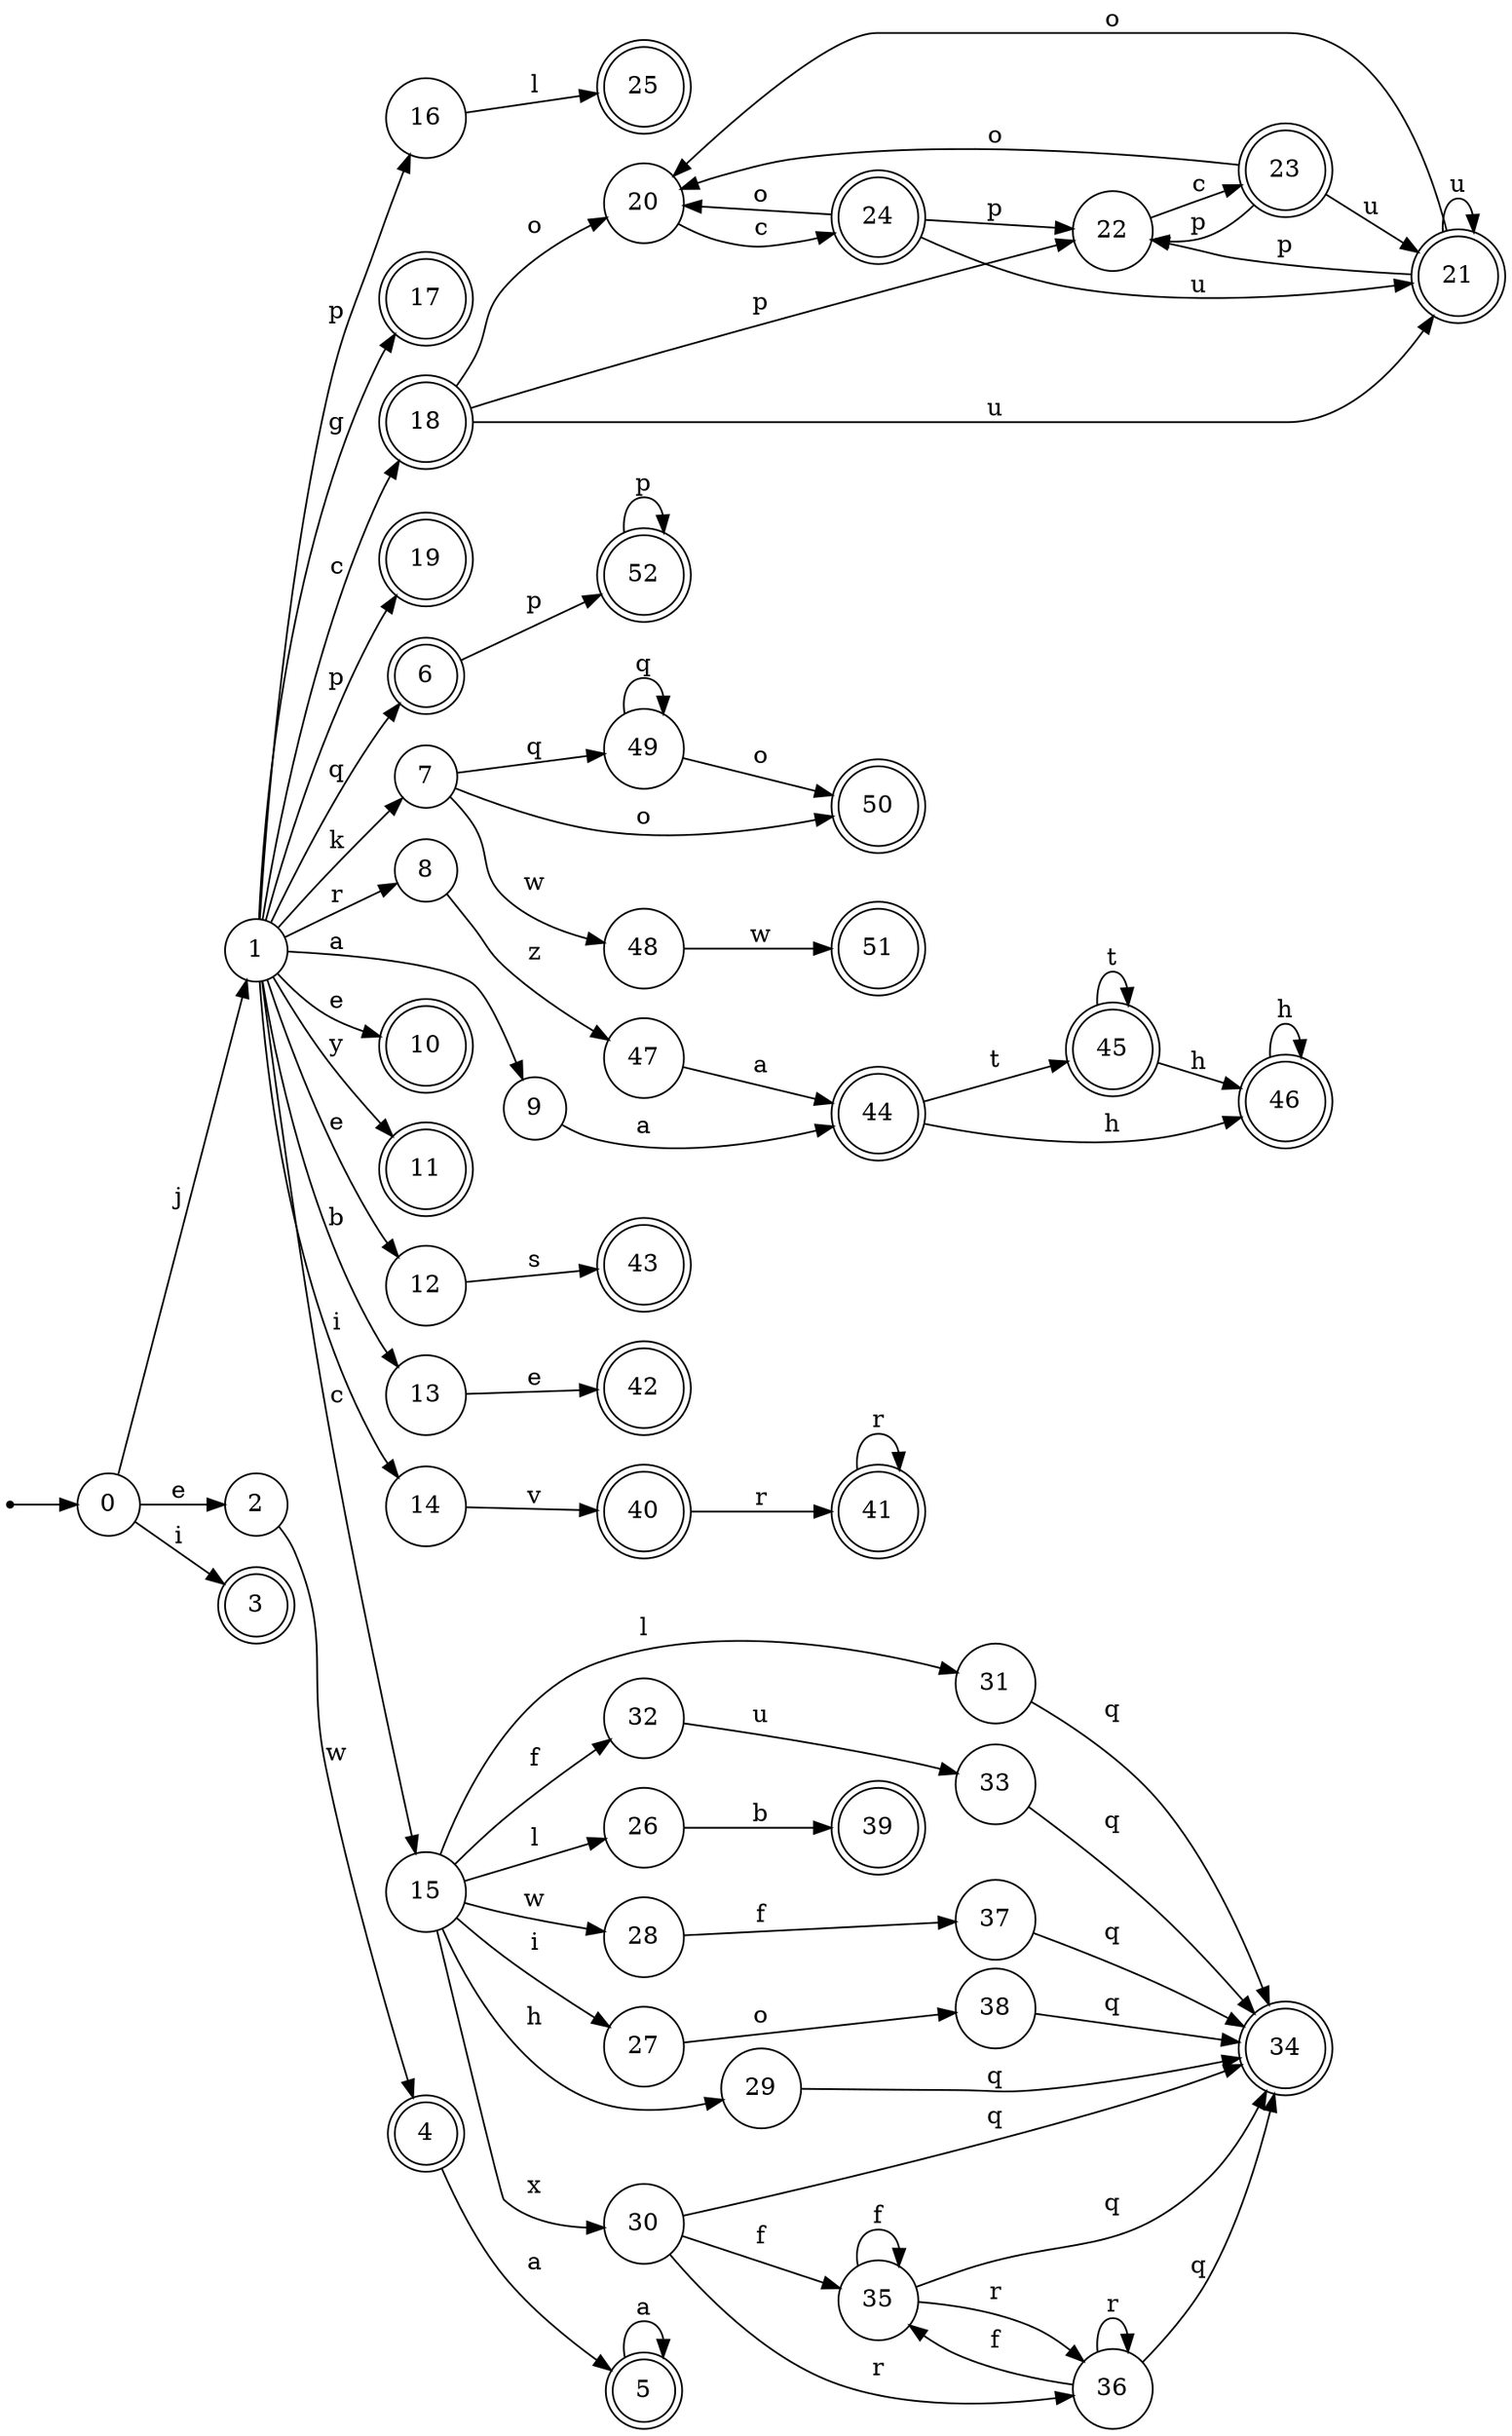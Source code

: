 digraph finite_state_machine {
rankdir=LR;
size="20,20";
node [shape = point]; "dummy0"
node [shape = circle]; "0";
"dummy0" -> "0";
node [shape = circle]; "1";
node [shape = circle]; "2";
node [shape = doublecircle]; "3";node [shape = doublecircle]; "4";node [shape = doublecircle]; "5";node [shape = doublecircle]; "6";node [shape = circle]; "7";
node [shape = circle]; "8";
node [shape = circle]; "9";
node [shape = doublecircle]; "10";node [shape = doublecircle]; "11";node [shape = circle]; "12";
node [shape = circle]; "13";
node [shape = circle]; "14";
node [shape = circle]; "15";
node [shape = circle]; "16";
node [shape = doublecircle]; "17";node [shape = doublecircle]; "18";node [shape = doublecircle]; "19";node [shape = circle]; "20";
node [shape = doublecircle]; "21";node [shape = circle]; "22";
node [shape = doublecircle]; "23";node [shape = doublecircle]; "24";node [shape = doublecircle]; "25";node [shape = circle]; "26";
node [shape = circle]; "27";
node [shape = circle]; "28";
node [shape = circle]; "29";
node [shape = circle]; "30";
node [shape = circle]; "31";
node [shape = circle]; "32";
node [shape = circle]; "33";
node [shape = doublecircle]; "34";node [shape = circle]; "35";
node [shape = circle]; "36";
node [shape = circle]; "37";
node [shape = circle]; "38";
node [shape = doublecircle]; "39";node [shape = doublecircle]; "40";node [shape = doublecircle]; "41";node [shape = doublecircle]; "42";node [shape = doublecircle]; "43";node [shape = doublecircle]; "44";node [shape = doublecircle]; "45";node [shape = doublecircle]; "46";node [shape = circle]; "47";
node [shape = circle]; "48";
node [shape = circle]; "49";
node [shape = doublecircle]; "50";node [shape = doublecircle]; "51";node [shape = doublecircle]; "52";"0" -> "1" [label = "j"];
 "0" -> "2" [label = "e"];
 "0" -> "3" [label = "i"];
 "2" -> "4" [label = "w"];
 "4" -> "5" [label = "a"];
 "5" -> "5" [label = "a"];
 "1" -> "6" [label = "q"];
 "1" -> "7" [label = "k"];
 "1" -> "8" [label = "r"];
 "1" -> "9" [label = "a"];
 "1" -> "10" [label = "e"];
 "1" -> "12" [label = "e"];
 "1" -> "11" [label = "y"];
 "1" -> "13" [label = "b"];
 "1" -> "14" [label = "i"];
 "1" -> "18" [label = "c"];
 "1" -> "15" [label = "c"];
 "1" -> "16" [label = "p"];
 "1" -> "19" [label = "p"];
 "1" -> "17" [label = "g"];
 "18" -> "20" [label = "o"];
 "18" -> "21" [label = "u"];
 "18" -> "22" [label = "p"];
 "22" -> "23" [label = "c"];
 "23" -> "22" [label = "p"];
 "23" -> "20" [label = "o"];
 "23" -> "21" [label = "u"];
 "21" -> "21" [label = "u"];
 "21" -> "20" [label = "o"];
 "21" -> "22" [label = "p"];
 "20" -> "24" [label = "c"];
 "24" -> "20" [label = "o"];
 "24" -> "21" [label = "u"];
 "24" -> "22" [label = "p"];
 "16" -> "25" [label = "l"];
 "15" -> "26" [label = "l"];
 "15" -> "31" [label = "l"];
 "15" -> "27" [label = "i"];
 "15" -> "28" [label = "w"];
 "15" -> "29" [label = "h"];
 "15" -> "30" [label = "x"];
 "15" -> "32" [label = "f"];
 "32" -> "33" [label = "u"];
 "33" -> "34" [label = "q"];
 "31" -> "34" [label = "q"];
 "30" -> "35" [label = "f"];
 "30" -> "36" [label = "r"];
 "30" -> "34" [label = "q"];
 "36" -> "36" [label = "r"];
 "36" -> "35" [label = "f"];
 "36" -> "34" [label = "q"];
 "35" -> "35" [label = "f"];
 "35" -> "36" [label = "r"];
 "35" -> "34" [label = "q"];
 "29" -> "34" [label = "q"];
 "28" -> "37" [label = "f"];
 "37" -> "34" [label = "q"];
 "27" -> "38" [label = "o"];
 "38" -> "34" [label = "q"];
 "26" -> "39" [label = "b"];
 "14" -> "40" [label = "v"];
 "40" -> "41" [label = "r"];
 "41" -> "41" [label = "r"];
 "13" -> "42" [label = "e"];
 "12" -> "43" [label = "s"];
 "9" -> "44" [label = "a"];
 "44" -> "45" [label = "t"];
 "44" -> "46" [label = "h"];
 "46" -> "46" [label = "h"];
 "45" -> "45" [label = "t"];
 "45" -> "46" [label = "h"];
 "8" -> "47" [label = "z"];
 "47" -> "44" [label = "a"];
 "7" -> "48" [label = "w"];
 "7" -> "49" [label = "q"];
 "7" -> "50" [label = "o"];
 "49" -> "49" [label = "q"];
 "49" -> "50" [label = "o"];
 "48" -> "51" [label = "w"];
 "6" -> "52" [label = "p"];
 "52" -> "52" [label = "p"];
 }
